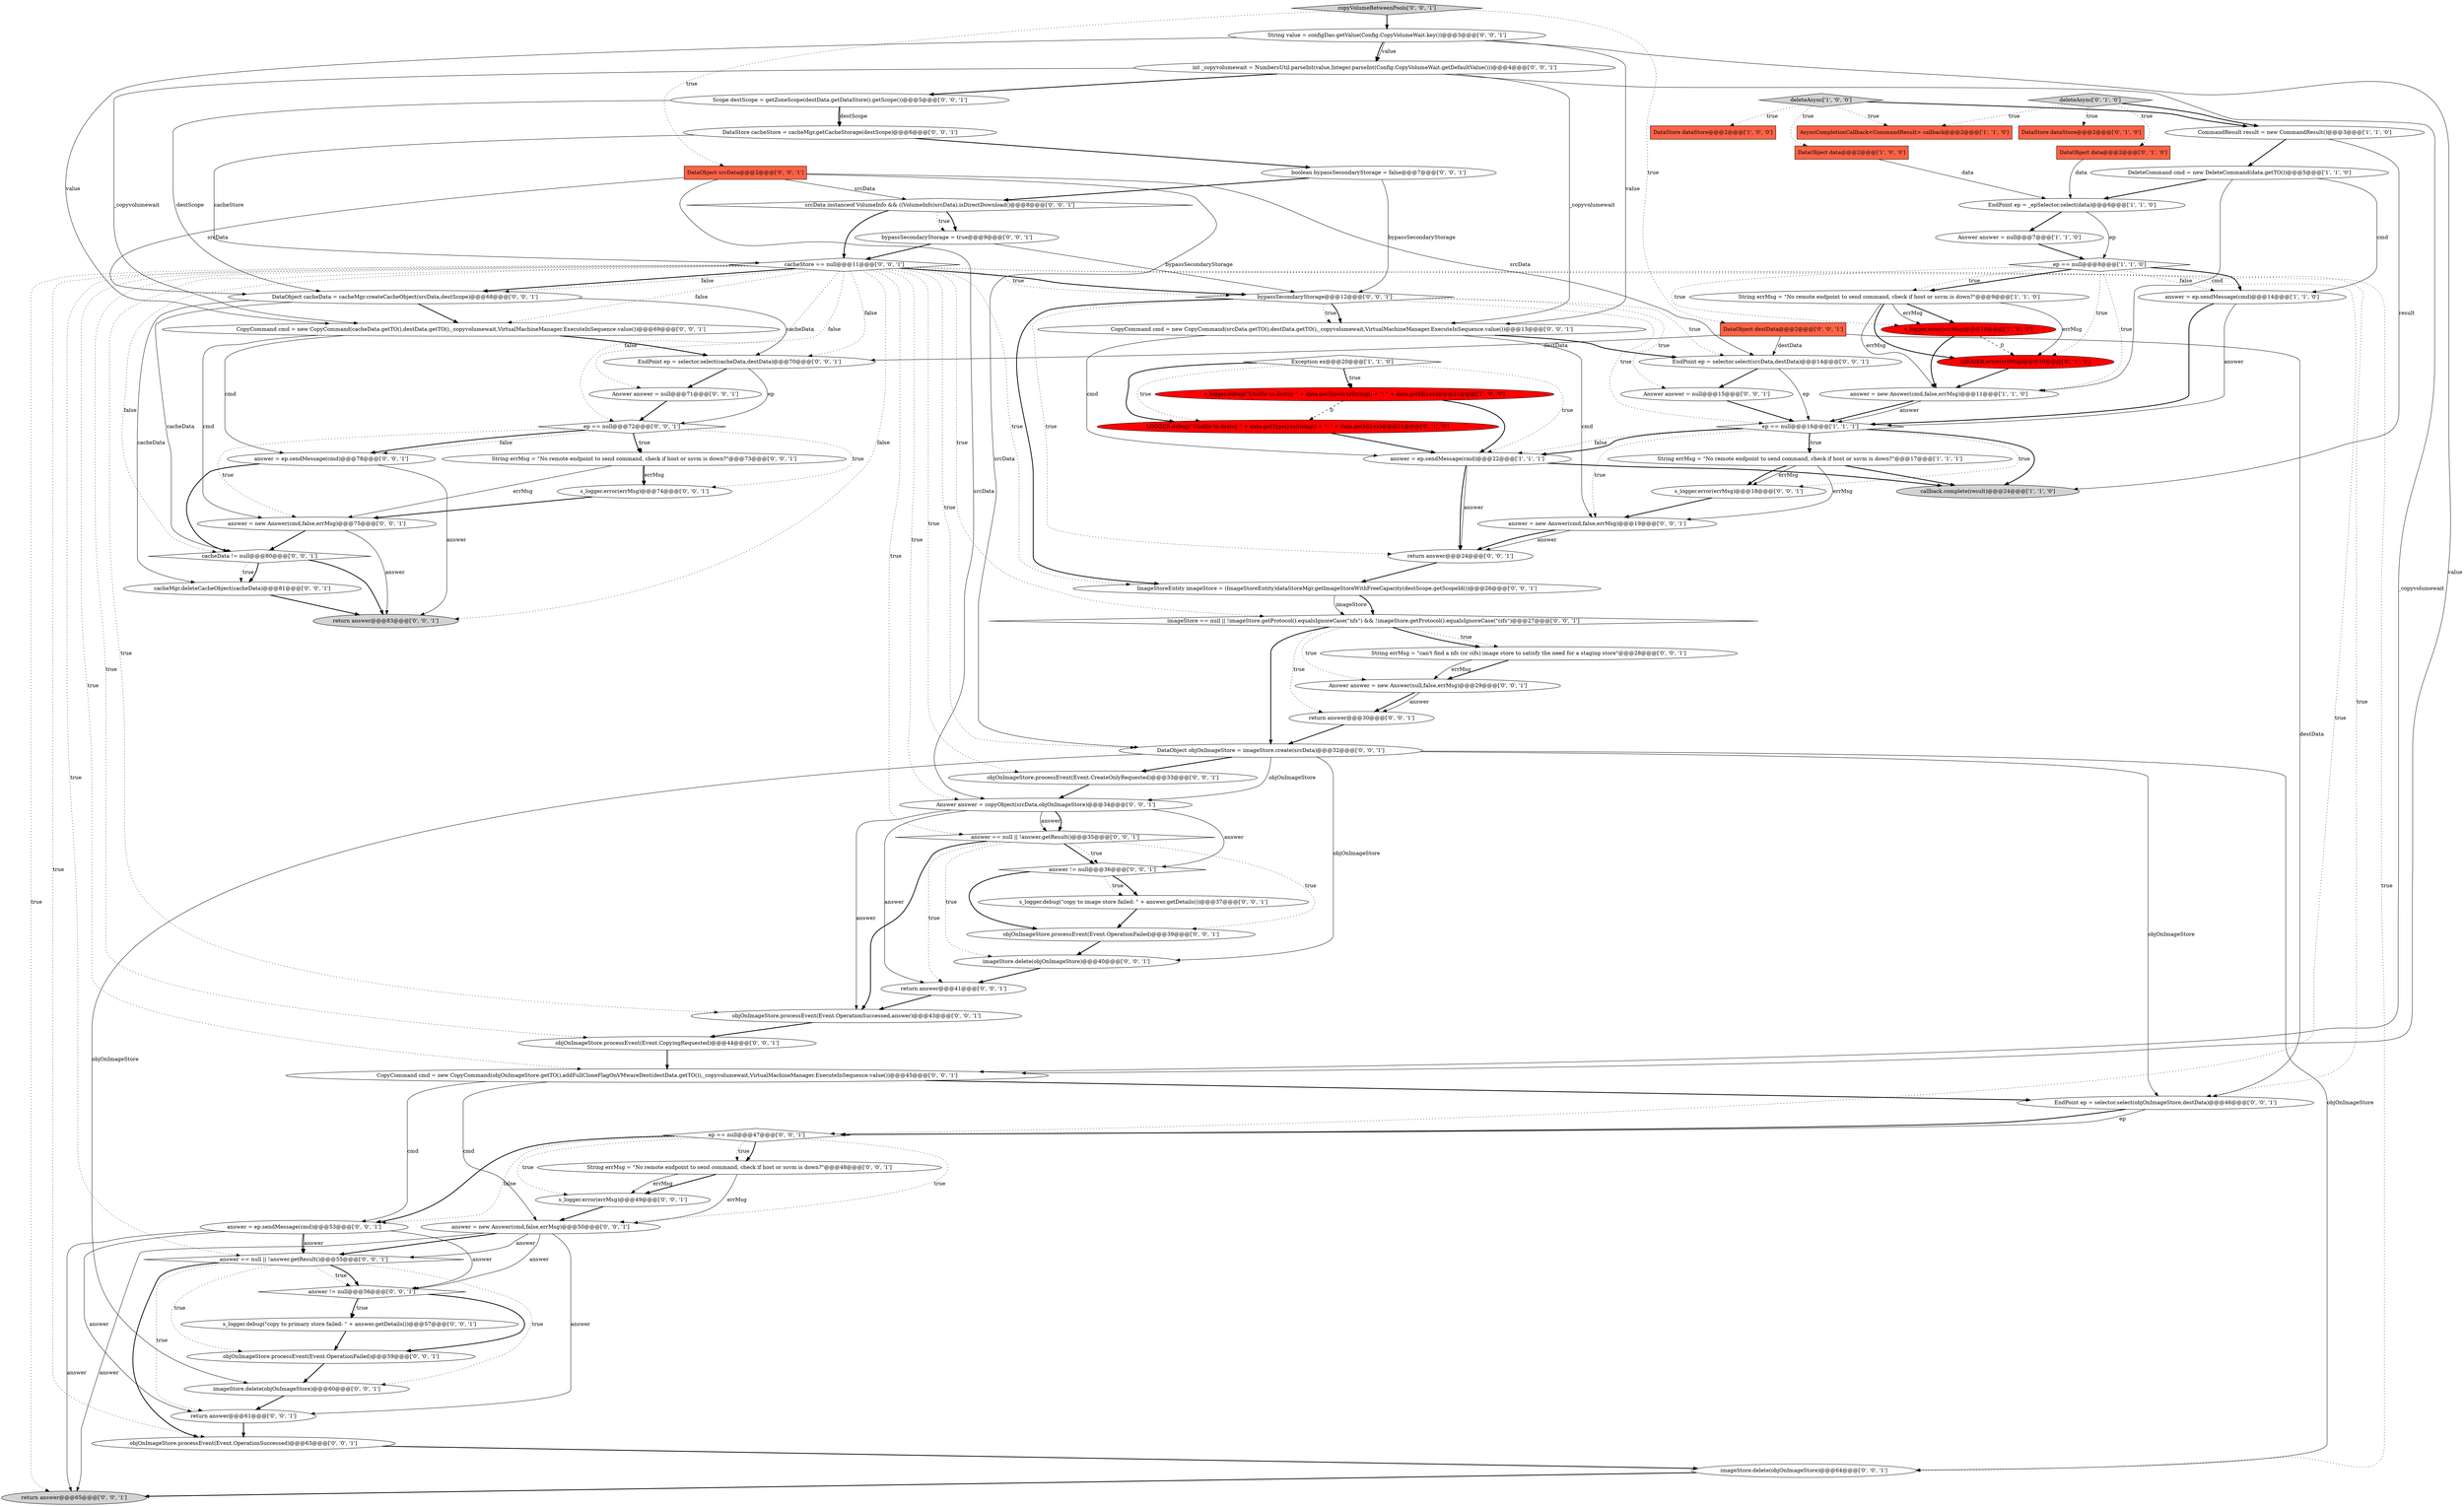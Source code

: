 digraph {
4 [style = filled, label = "answer = ep.sendMessage(cmd)@@@14@@@['1', '1', '0']", fillcolor = white, shape = ellipse image = "AAA0AAABBB1BBB"];
17 [style = filled, label = "DataObject data@@@2@@@['1', '0', '0']", fillcolor = tomato, shape = box image = "AAA0AAABBB1BBB"];
74 [style = filled, label = "objOnImageStore.processEvent(Event.OperationFailed)@@@59@@@['0', '0', '1']", fillcolor = white, shape = ellipse image = "AAA0AAABBB3BBB"];
24 [style = filled, label = "objOnImageStore.processEvent(Event.CopyingRequested)@@@44@@@['0', '0', '1']", fillcolor = white, shape = ellipse image = "AAA0AAABBB3BBB"];
58 [style = filled, label = "answer == null || !answer.getResult()@@@35@@@['0', '0', '1']", fillcolor = white, shape = diamond image = "AAA0AAABBB3BBB"];
41 [style = filled, label = "DataStore cacheStore = cacheMgr.getCacheStorage(destScope)@@@6@@@['0', '0', '1']", fillcolor = white, shape = ellipse image = "AAA0AAABBB3BBB"];
32 [style = filled, label = "s_logger.debug(\"copy to primary store failed: \" + answer.getDetails())@@@57@@@['0', '0', '1']", fillcolor = white, shape = ellipse image = "AAA0AAABBB3BBB"];
80 [style = filled, label = "s_logger.error(errMsg)@@@49@@@['0', '0', '1']", fillcolor = white, shape = ellipse image = "AAA0AAABBB3BBB"];
36 [style = filled, label = "return answer@@@61@@@['0', '0', '1']", fillcolor = white, shape = ellipse image = "AAA0AAABBB3BBB"];
19 [style = filled, label = "deleteAsync['0', '1', '0']", fillcolor = lightgray, shape = diamond image = "AAA0AAABBB2BBB"];
67 [style = filled, label = "return answer@@@24@@@['0', '0', '1']", fillcolor = white, shape = ellipse image = "AAA0AAABBB3BBB"];
54 [style = filled, label = "String errMsg = \"No remote endpoint to send command, check if host or ssvm is down?\"@@@48@@@['0', '0', '1']", fillcolor = white, shape = ellipse image = "AAA0AAABBB3BBB"];
33 [style = filled, label = "String errMsg = \"No remote endpoint to send command, check if host or ssvm is down?\"@@@73@@@['0', '0', '1']", fillcolor = white, shape = ellipse image = "AAA0AAABBB3BBB"];
56 [style = filled, label = "ImageStoreEntity imageStore = (ImageStoreEntity)dataStoreMgr.getImageStoreWithFreeCapacity(destScope.getScopeId())@@@26@@@['0', '0', '1']", fillcolor = white, shape = ellipse image = "AAA0AAABBB3BBB"];
9 [style = filled, label = "String errMsg = \"No remote endpoint to send command, check if host or ssvm is down?\"@@@9@@@['1', '1', '0']", fillcolor = white, shape = ellipse image = "AAA0AAABBB1BBB"];
34 [style = filled, label = "objOnImageStore.processEvent(Event.OperationSuccessed,answer)@@@43@@@['0', '0', '1']", fillcolor = white, shape = ellipse image = "AAA0AAABBB3BBB"];
62 [style = filled, label = "bypassSecondaryStorage@@@12@@@['0', '0', '1']", fillcolor = white, shape = diamond image = "AAA0AAABBB3BBB"];
28 [style = filled, label = "objOnImageStore.processEvent(Event.OperationSuccessed)@@@63@@@['0', '0', '1']", fillcolor = white, shape = ellipse image = "AAA0AAABBB3BBB"];
78 [style = filled, label = "answer = new Answer(cmd,false,errMsg)@@@75@@@['0', '0', '1']", fillcolor = white, shape = ellipse image = "AAA0AAABBB3BBB"];
7 [style = filled, label = "answer = new Answer(cmd,false,errMsg)@@@11@@@['1', '1', '0']", fillcolor = white, shape = ellipse image = "AAA0AAABBB1BBB"];
64 [style = filled, label = "Answer answer = null@@@15@@@['0', '0', '1']", fillcolor = white, shape = ellipse image = "AAA0AAABBB3BBB"];
57 [style = filled, label = "return answer@@@65@@@['0', '0', '1']", fillcolor = lightgray, shape = ellipse image = "AAA0AAABBB3BBB"];
29 [style = filled, label = "Answer answer = null@@@71@@@['0', '0', '1']", fillcolor = white, shape = ellipse image = "AAA0AAABBB3BBB"];
10 [style = filled, label = "DataStore dataStore@@@2@@@['1', '0', '0']", fillcolor = tomato, shape = box image = "AAA0AAABBB1BBB"];
20 [style = filled, label = "LOGGER.error(errMsg)@@@10@@@['0', '1', '0']", fillcolor = red, shape = ellipse image = "AAA1AAABBB2BBB"];
72 [style = filled, label = "s_logger.error(errMsg)@@@74@@@['0', '0', '1']", fillcolor = white, shape = ellipse image = "AAA0AAABBB3BBB"];
46 [style = filled, label = "imageStore.delete(objOnImageStore)@@@64@@@['0', '0', '1']", fillcolor = white, shape = ellipse image = "AAA0AAABBB3BBB"];
48 [style = filled, label = "answer = ep.sendMessage(cmd)@@@53@@@['0', '0', '1']", fillcolor = white, shape = ellipse image = "AAA0AAABBB3BBB"];
83 [style = filled, label = "ep == null@@@72@@@['0', '0', '1']", fillcolor = white, shape = diamond image = "AAA0AAABBB3BBB"];
45 [style = filled, label = "srcData instanceof VolumeInfo && ((VolumeInfo)srcData).isDirectDownload()@@@8@@@['0', '0', '1']", fillcolor = white, shape = diamond image = "AAA0AAABBB3BBB"];
85 [style = filled, label = "answer = new Answer(cmd,false,errMsg)@@@50@@@['0', '0', '1']", fillcolor = white, shape = ellipse image = "AAA0AAABBB3BBB"];
60 [style = filled, label = "String value = configDao.getValue(Config.CopyVolumeWait.key())@@@3@@@['0', '0', '1']", fillcolor = white, shape = ellipse image = "AAA0AAABBB3BBB"];
44 [style = filled, label = "ep == null@@@47@@@['0', '0', '1']", fillcolor = white, shape = diamond image = "AAA0AAABBB3BBB"];
14 [style = filled, label = "Answer answer = null@@@7@@@['1', '1', '0']", fillcolor = white, shape = ellipse image = "AAA0AAABBB1BBB"];
77 [style = filled, label = "return answer@@@41@@@['0', '0', '1']", fillcolor = white, shape = ellipse image = "AAA0AAABBB3BBB"];
65 [style = filled, label = "imageStore == null || !imageStore.getProtocol().equalsIgnoreCase(\"nfs\") && !imageStore.getProtocol().equalsIgnoreCase(\"cifs\")@@@27@@@['0', '0', '1']", fillcolor = white, shape = diamond image = "AAA0AAABBB3BBB"];
22 [style = filled, label = "DataStore dataStore@@@2@@@['0', '1', '0']", fillcolor = tomato, shape = box image = "AAA0AAABBB2BBB"];
8 [style = filled, label = "callback.complete(result)@@@24@@@['1', '1', '0']", fillcolor = lightgray, shape = ellipse image = "AAA0AAABBB1BBB"];
21 [style = filled, label = "LOGGER.debug(\"Unable to destoy \" + data.getType().toString() + \": \" + data.getId(),ex)@@@21@@@['0', '1', '0']", fillcolor = red, shape = ellipse image = "AAA1AAABBB2BBB"];
16 [style = filled, label = "s_logger.debug(\"Unable to destoy \" + data.getType().toString() + \": \" + data.getId(),ex)@@@21@@@['1', '0', '0']", fillcolor = red, shape = ellipse image = "AAA1AAABBB1BBB"];
73 [style = filled, label = "int _copyvolumewait = NumbersUtil.parseInt(value,Integer.parseInt(Config.CopyVolumeWait.getDefaultValue()))@@@4@@@['0', '0', '1']", fillcolor = white, shape = ellipse image = "AAA0AAABBB3BBB"];
81 [style = filled, label = "answer = ep.sendMessage(cmd)@@@78@@@['0', '0', '1']", fillcolor = white, shape = ellipse image = "AAA0AAABBB3BBB"];
40 [style = filled, label = "s_logger.error(errMsg)@@@18@@@['0', '0', '1']", fillcolor = white, shape = ellipse image = "AAA0AAABBB3BBB"];
70 [style = filled, label = "imageStore.delete(objOnImageStore)@@@40@@@['0', '0', '1']", fillcolor = white, shape = ellipse image = "AAA0AAABBB3BBB"];
63 [style = filled, label = "DataObject cacheData = cacheMgr.createCacheObject(srcData,destScope)@@@68@@@['0', '0', '1']", fillcolor = white, shape = ellipse image = "AAA0AAABBB3BBB"];
23 [style = filled, label = "DataObject data@@@2@@@['0', '1', '0']", fillcolor = tomato, shape = box image = "AAA0AAABBB2BBB"];
66 [style = filled, label = "cacheStore == null@@@11@@@['0', '0', '1']", fillcolor = white, shape = diamond image = "AAA0AAABBB3BBB"];
6 [style = filled, label = "deleteAsync['1', '0', '0']", fillcolor = lightgray, shape = diamond image = "AAA0AAABBB1BBB"];
1 [style = filled, label = "String errMsg = \"No remote endpoint to send command, check if host or ssvm is down?\"@@@17@@@['1', '1', '1']", fillcolor = white, shape = ellipse image = "AAA0AAABBB1BBB"];
5 [style = filled, label = "Exception ex@@@20@@@['1', '1', '0']", fillcolor = white, shape = diamond image = "AAA0AAABBB1BBB"];
27 [style = filled, label = "Answer answer = new Answer(null,false,errMsg)@@@29@@@['0', '0', '1']", fillcolor = white, shape = ellipse image = "AAA0AAABBB3BBB"];
55 [style = filled, label = "DataObject srcData@@@2@@@['0', '0', '1']", fillcolor = tomato, shape = box image = "AAA0AAABBB3BBB"];
75 [style = filled, label = "DataObject destData@@@2@@@['0', '0', '1']", fillcolor = tomato, shape = box image = "AAA0AAABBB3BBB"];
79 [style = filled, label = "CopyCommand cmd = new CopyCommand(cacheData.getTO(),destData.getTO(),_copyvolumewait,VirtualMachineManager.ExecuteInSequence.value())@@@69@@@['0', '0', '1']", fillcolor = white, shape = ellipse image = "AAA0AAABBB3BBB"];
0 [style = filled, label = "EndPoint ep = _epSelector.select(data)@@@6@@@['1', '1', '0']", fillcolor = white, shape = ellipse image = "AAA0AAABBB1BBB"];
35 [style = filled, label = "answer != null@@@36@@@['0', '0', '1']", fillcolor = white, shape = diamond image = "AAA0AAABBB3BBB"];
76 [style = filled, label = "objOnImageStore.processEvent(Event.CreateOnlyRequested)@@@33@@@['0', '0', '1']", fillcolor = white, shape = ellipse image = "AAA0AAABBB3BBB"];
30 [style = filled, label = "boolean bypassSecondaryStorage = false@@@7@@@['0', '0', '1']", fillcolor = white, shape = ellipse image = "AAA0AAABBB3BBB"];
53 [style = filled, label = "EndPoint ep = selector.select(srcData,destData)@@@14@@@['0', '0', '1']", fillcolor = white, shape = ellipse image = "AAA0AAABBB3BBB"];
11 [style = filled, label = "ep == null@@@8@@@['1', '1', '0']", fillcolor = white, shape = diamond image = "AAA0AAABBB1BBB"];
68 [style = filled, label = "cacheData != null@@@80@@@['0', '0', '1']", fillcolor = white, shape = diamond image = "AAA0AAABBB3BBB"];
59 [style = filled, label = "String errMsg = \"can't find a nfs (or cifs) image store to satisfy the need for a staging store\"@@@28@@@['0', '0', '1']", fillcolor = white, shape = ellipse image = "AAA0AAABBB3BBB"];
25 [style = filled, label = "s_logger.debug(\"copy to image store failed: \" + answer.getDetails())@@@37@@@['0', '0', '1']", fillcolor = white, shape = ellipse image = "AAA0AAABBB3BBB"];
50 [style = filled, label = "Scope destScope = getZoneScope(destData.getDataStore().getScope())@@@5@@@['0', '0', '1']", fillcolor = white, shape = ellipse image = "AAA0AAABBB3BBB"];
43 [style = filled, label = "CopyCommand cmd = new CopyCommand(srcData.getTO(),destData.getTO(),_copyvolumewait,VirtualMachineManager.ExecuteInSequence.value())@@@13@@@['0', '0', '1']", fillcolor = white, shape = ellipse image = "AAA0AAABBB3BBB"];
37 [style = filled, label = "CopyCommand cmd = new CopyCommand(objOnImageStore.getTO(),addFullCloneFlagOnVMwareDest(destData.getTO()),_copyvolumewait,VirtualMachineManager.ExecuteInSequence.value())@@@45@@@['0', '0', '1']", fillcolor = white, shape = ellipse image = "AAA0AAABBB3BBB"];
47 [style = filled, label = "return answer@@@83@@@['0', '0', '1']", fillcolor = lightgray, shape = ellipse image = "AAA0AAABBB3BBB"];
13 [style = filled, label = "answer = ep.sendMessage(cmd)@@@22@@@['1', '1', '1']", fillcolor = white, shape = ellipse image = "AAA0AAABBB1BBB"];
3 [style = filled, label = "CommandResult result = new CommandResult()@@@3@@@['1', '1', '0']", fillcolor = white, shape = ellipse image = "AAA0AAABBB1BBB"];
42 [style = filled, label = "answer = new Answer(cmd,false,errMsg)@@@19@@@['0', '0', '1']", fillcolor = white, shape = ellipse image = "AAA0AAABBB3BBB"];
12 [style = filled, label = "s_logger.error(errMsg)@@@10@@@['1', '0', '0']", fillcolor = red, shape = ellipse image = "AAA1AAABBB1BBB"];
69 [style = filled, label = "EndPoint ep = selector.select(cacheData,destData)@@@70@@@['0', '0', '1']", fillcolor = white, shape = ellipse image = "AAA0AAABBB3BBB"];
38 [style = filled, label = "copyVolumeBetweenPools['0', '0', '1']", fillcolor = lightgray, shape = diamond image = "AAA0AAABBB3BBB"];
31 [style = filled, label = "Answer answer = copyObject(srcData,objOnImageStore)@@@34@@@['0', '0', '1']", fillcolor = white, shape = ellipse image = "AAA0AAABBB3BBB"];
26 [style = filled, label = "answer != null@@@56@@@['0', '0', '1']", fillcolor = white, shape = diamond image = "AAA0AAABBB3BBB"];
84 [style = filled, label = "EndPoint ep = selector.select(objOnImageStore,destData)@@@46@@@['0', '0', '1']", fillcolor = white, shape = ellipse image = "AAA0AAABBB3BBB"];
39 [style = filled, label = "objOnImageStore.processEvent(Event.OperationFailed)@@@39@@@['0', '0', '1']", fillcolor = white, shape = ellipse image = "AAA0AAABBB3BBB"];
52 [style = filled, label = "return answer@@@30@@@['0', '0', '1']", fillcolor = white, shape = ellipse image = "AAA0AAABBB3BBB"];
18 [style = filled, label = "AsyncCompletionCallback<CommandResult> callback@@@2@@@['1', '1', '0']", fillcolor = tomato, shape = box image = "AAA0AAABBB1BBB"];
51 [style = filled, label = "cacheMgr.deleteCacheObject(cacheData)@@@81@@@['0', '0', '1']", fillcolor = white, shape = ellipse image = "AAA0AAABBB3BBB"];
49 [style = filled, label = "imageStore.delete(objOnImageStore)@@@60@@@['0', '0', '1']", fillcolor = white, shape = ellipse image = "AAA0AAABBB3BBB"];
82 [style = filled, label = "DataObject objOnImageStore = imageStore.create(srcData)@@@32@@@['0', '0', '1']", fillcolor = white, shape = ellipse image = "AAA0AAABBB3BBB"];
71 [style = filled, label = "answer == null || !answer.getResult()@@@55@@@['0', '0', '1']", fillcolor = white, shape = diamond image = "AAA0AAABBB3BBB"];
2 [style = filled, label = "ep == null@@@16@@@['1', '1', '1']", fillcolor = white, shape = diamond image = "AAA0AAABBB1BBB"];
61 [style = filled, label = "bypassSecondaryStorage = true@@@9@@@['0', '0', '1']", fillcolor = white, shape = ellipse image = "AAA0AAABBB3BBB"];
15 [style = filled, label = "DeleteCommand cmd = new DeleteCommand(data.getTO())@@@5@@@['1', '1', '0']", fillcolor = white, shape = ellipse image = "AAA0AAABBB1BBB"];
6->3 [style = bold, label=""];
61->66 [style = bold, label=""];
62->43 [style = dotted, label="true"];
77->34 [style = bold, label=""];
17->0 [style = solid, label="data"];
1->40 [style = solid, label="errMsg"];
11->12 [style = dotted, label="true"];
83->78 [style = dotted, label="true"];
31->58 [style = solid, label="answer"];
66->44 [style = dotted, label="true"];
36->28 [style = bold, label=""];
48->71 [style = solid, label="answer"];
66->62 [style = bold, label=""];
82->46 [style = solid, label="objOnImageStore"];
11->9 [style = bold, label=""];
78->47 [style = solid, label="answer"];
42->67 [style = solid, label="answer"];
75->84 [style = solid, label="destData"];
63->51 [style = solid, label="cacheData"];
85->71 [style = solid, label="answer"];
12->7 [style = bold, label=""];
71->36 [style = dotted, label="true"];
55->45 [style = solid, label="srcData"];
82->76 [style = bold, label=""];
26->74 [style = bold, label=""];
37->48 [style = solid, label="cmd"];
5->13 [style = dotted, label="true"];
0->14 [style = bold, label=""];
82->70 [style = solid, label="objOnImageStore"];
33->78 [style = solid, label="errMsg"];
45->61 [style = bold, label=""];
45->66 [style = bold, label=""];
34->24 [style = bold, label=""];
85->71 [style = bold, label=""];
6->18 [style = dotted, label="true"];
62->64 [style = dotted, label="true"];
15->4 [style = solid, label="cmd"];
31->77 [style = solid, label="answer"];
15->0 [style = bold, label=""];
43->53 [style = bold, label=""];
51->47 [style = bold, label=""];
65->52 [style = dotted, label="true"];
55->31 [style = solid, label="srcData"];
30->62 [style = solid, label="bypassSecondaryStorage"];
71->74 [style = dotted, label="true"];
42->67 [style = bold, label=""];
15->7 [style = solid, label="cmd"];
73->79 [style = solid, label="_copyvolumewait"];
13->67 [style = solid, label="answer"];
14->11 [style = bold, label=""];
19->3 [style = bold, label=""];
60->79 [style = solid, label="value"];
49->36 [style = bold, label=""];
56->65 [style = bold, label=""];
21->13 [style = bold, label=""];
62->56 [style = bold, label=""];
58->77 [style = dotted, label="true"];
9->7 [style = solid, label="errMsg"];
66->63 [style = bold, label=""];
11->7 [style = dotted, label="true"];
62->53 [style = dotted, label="true"];
60->73 [style = solid, label="value"];
79->69 [style = bold, label=""];
26->32 [style = bold, label=""];
12->20 [style = dashed, label="0"];
31->35 [style = solid, label="answer"];
82->31 [style = solid, label="objOnImageStore"];
80->85 [style = bold, label=""];
58->35 [style = bold, label=""];
66->79 [style = dotted, label="false"];
44->48 [style = dotted, label="false"];
71->49 [style = dotted, label="true"];
0->11 [style = solid, label="ep"];
4->2 [style = bold, label=""];
52->82 [style = bold, label=""];
44->85 [style = dotted, label="true"];
66->69 [style = dotted, label="false"];
16->21 [style = dashed, label="0"];
67->56 [style = bold, label=""];
9->20 [style = solid, label="errMsg"];
5->21 [style = bold, label=""];
54->80 [style = bold, label=""];
66->83 [style = dotted, label="false"];
41->30 [style = bold, label=""];
62->43 [style = bold, label=""];
83->81 [style = bold, label=""];
83->33 [style = bold, label=""];
81->68 [style = bold, label=""];
26->32 [style = dotted, label="true"];
7->2 [style = bold, label=""];
62->67 [style = dotted, label="true"];
74->49 [style = bold, label=""];
76->31 [style = bold, label=""];
19->22 [style = dotted, label="true"];
68->51 [style = dotted, label="true"];
50->63 [style = solid, label="destScope"];
53->2 [style = solid, label="ep"];
66->56 [style = dotted, label="true"];
58->70 [style = dotted, label="true"];
58->34 [style = bold, label=""];
60->37 [style = solid, label="value"];
31->34 [style = solid, label="answer"];
20->7 [style = bold, label=""];
53->64 [style = bold, label=""];
78->68 [style = bold, label=""];
44->80 [style = dotted, label="true"];
50->41 [style = bold, label=""];
66->47 [style = dotted, label="false"];
73->43 [style = solid, label="_copyvolumewait"];
35->25 [style = dotted, label="true"];
44->54 [style = bold, label=""];
59->27 [style = bold, label=""];
37->84 [style = bold, label=""];
16->13 [style = bold, label=""];
73->37 [style = solid, label="_copyvolumewait"];
54->85 [style = solid, label="errMsg"];
50->41 [style = solid, label="destScope"];
85->26 [style = solid, label="answer"];
1->8 [style = bold, label=""];
25->39 [style = bold, label=""];
63->79 [style = bold, label=""];
66->29 [style = dotted, label="false"];
65->59 [style = dotted, label="true"];
2->1 [style = bold, label=""];
48->26 [style = solid, label="answer"];
62->2 [style = dotted, label="true"];
11->4 [style = bold, label=""];
35->39 [style = bold, label=""];
19->18 [style = dotted, label="true"];
63->69 [style = solid, label="cacheData"];
38->55 [style = dotted, label="true"];
84->44 [style = solid, label="ep"];
9->20 [style = bold, label=""];
11->9 [style = dotted, label="true"];
66->82 [style = dotted, label="true"];
58->39 [style = dotted, label="true"];
81->47 [style = solid, label="answer"];
33->72 [style = bold, label=""];
66->76 [style = dotted, label="true"];
64->2 [style = bold, label=""];
63->68 [style = solid, label="cacheData"];
68->51 [style = bold, label=""];
66->24 [style = dotted, label="true"];
27->52 [style = bold, label=""];
71->26 [style = dotted, label="true"];
35->25 [style = bold, label=""];
83->81 [style = dotted, label="false"];
27->52 [style = solid, label="answer"];
54->80 [style = solid, label="errMsg"];
5->16 [style = bold, label=""];
6->10 [style = dotted, label="true"];
1->42 [style = solid, label="errMsg"];
55->82 [style = solid, label="srcData"];
11->20 [style = dotted, label="true"];
84->44 [style = bold, label=""];
48->57 [style = solid, label="answer"];
66->34 [style = dotted, label="true"];
2->42 [style = dotted, label="true"];
65->27 [style = dotted, label="true"];
61->62 [style = solid, label="bypassSecondaryStorage"];
4->2 [style = solid, label="answer"];
48->36 [style = solid, label="answer"];
5->16 [style = dotted, label="true"];
5->21 [style = dotted, label="true"];
79->78 [style = solid, label="cmd"];
66->28 [style = dotted, label="true"];
33->72 [style = solid, label="errMsg"];
9->12 [style = bold, label=""];
79->81 [style = solid, label="cmd"];
66->63 [style = dotted, label="false"];
60->43 [style = solid, label="value"];
43->42 [style = solid, label="cmd"];
46->57 [style = bold, label=""];
41->66 [style = solid, label="cacheStore"];
38->75 [style = dotted, label="true"];
55->53 [style = solid, label="srcData"];
71->26 [style = bold, label=""];
75->53 [style = solid, label="destData"];
23->0 [style = solid, label="data"];
32->74 [style = bold, label=""];
85->36 [style = solid, label="answer"];
85->57 [style = solid, label="answer"];
66->62 [style = dotted, label="true"];
31->58 [style = bold, label=""];
66->31 [style = dotted, label="true"];
66->46 [style = dotted, label="true"];
44->54 [style = dotted, label="true"];
29->83 [style = bold, label=""];
1->40 [style = bold, label=""];
82->49 [style = solid, label="objOnImageStore"];
3->8 [style = solid, label="result"];
73->50 [style = bold, label=""];
69->83 [style = solid, label="ep"];
37->85 [style = solid, label="cmd"];
59->27 [style = solid, label="errMsg"];
70->77 [style = bold, label=""];
19->23 [style = dotted, label="true"];
48->71 [style = bold, label=""];
71->28 [style = bold, label=""];
3->15 [style = bold, label=""];
2->40 [style = dotted, label="true"];
2->13 [style = dotted, label="false"];
45->61 [style = dotted, label="true"];
82->84 [style = solid, label="objOnImageStore"];
38->60 [style = bold, label=""];
39->70 [style = bold, label=""];
66->84 [style = dotted, label="true"];
66->58 [style = dotted, label="true"];
9->12 [style = solid, label="errMsg"];
6->17 [style = dotted, label="true"];
58->35 [style = dotted, label="true"];
13->67 [style = bold, label=""];
2->13 [style = bold, label=""];
72->78 [style = bold, label=""];
11->4 [style = dotted, label="false"];
66->71 [style = dotted, label="true"];
28->46 [style = bold, label=""];
66->57 [style = dotted, label="true"];
43->13 [style = solid, label="cmd"];
7->2 [style = solid, label="answer"];
2->1 [style = dotted, label="true"];
60->73 [style = bold, label=""];
44->48 [style = bold, label=""];
83->72 [style = dotted, label="true"];
56->65 [style = solid, label="imageStore"];
24->37 [style = bold, label=""];
65->59 [style = bold, label=""];
68->47 [style = bold, label=""];
83->33 [style = dotted, label="true"];
66->65 [style = dotted, label="true"];
13->8 [style = bold, label=""];
66->68 [style = dotted, label="false"];
75->69 [style = solid, label="destData"];
65->82 [style = bold, label=""];
40->42 [style = bold, label=""];
69->29 [style = bold, label=""];
55->63 [style = solid, label="srcData"];
30->45 [style = bold, label=""];
2->8 [style = bold, label=""];
66->37 [style = dotted, label="true"];
}
